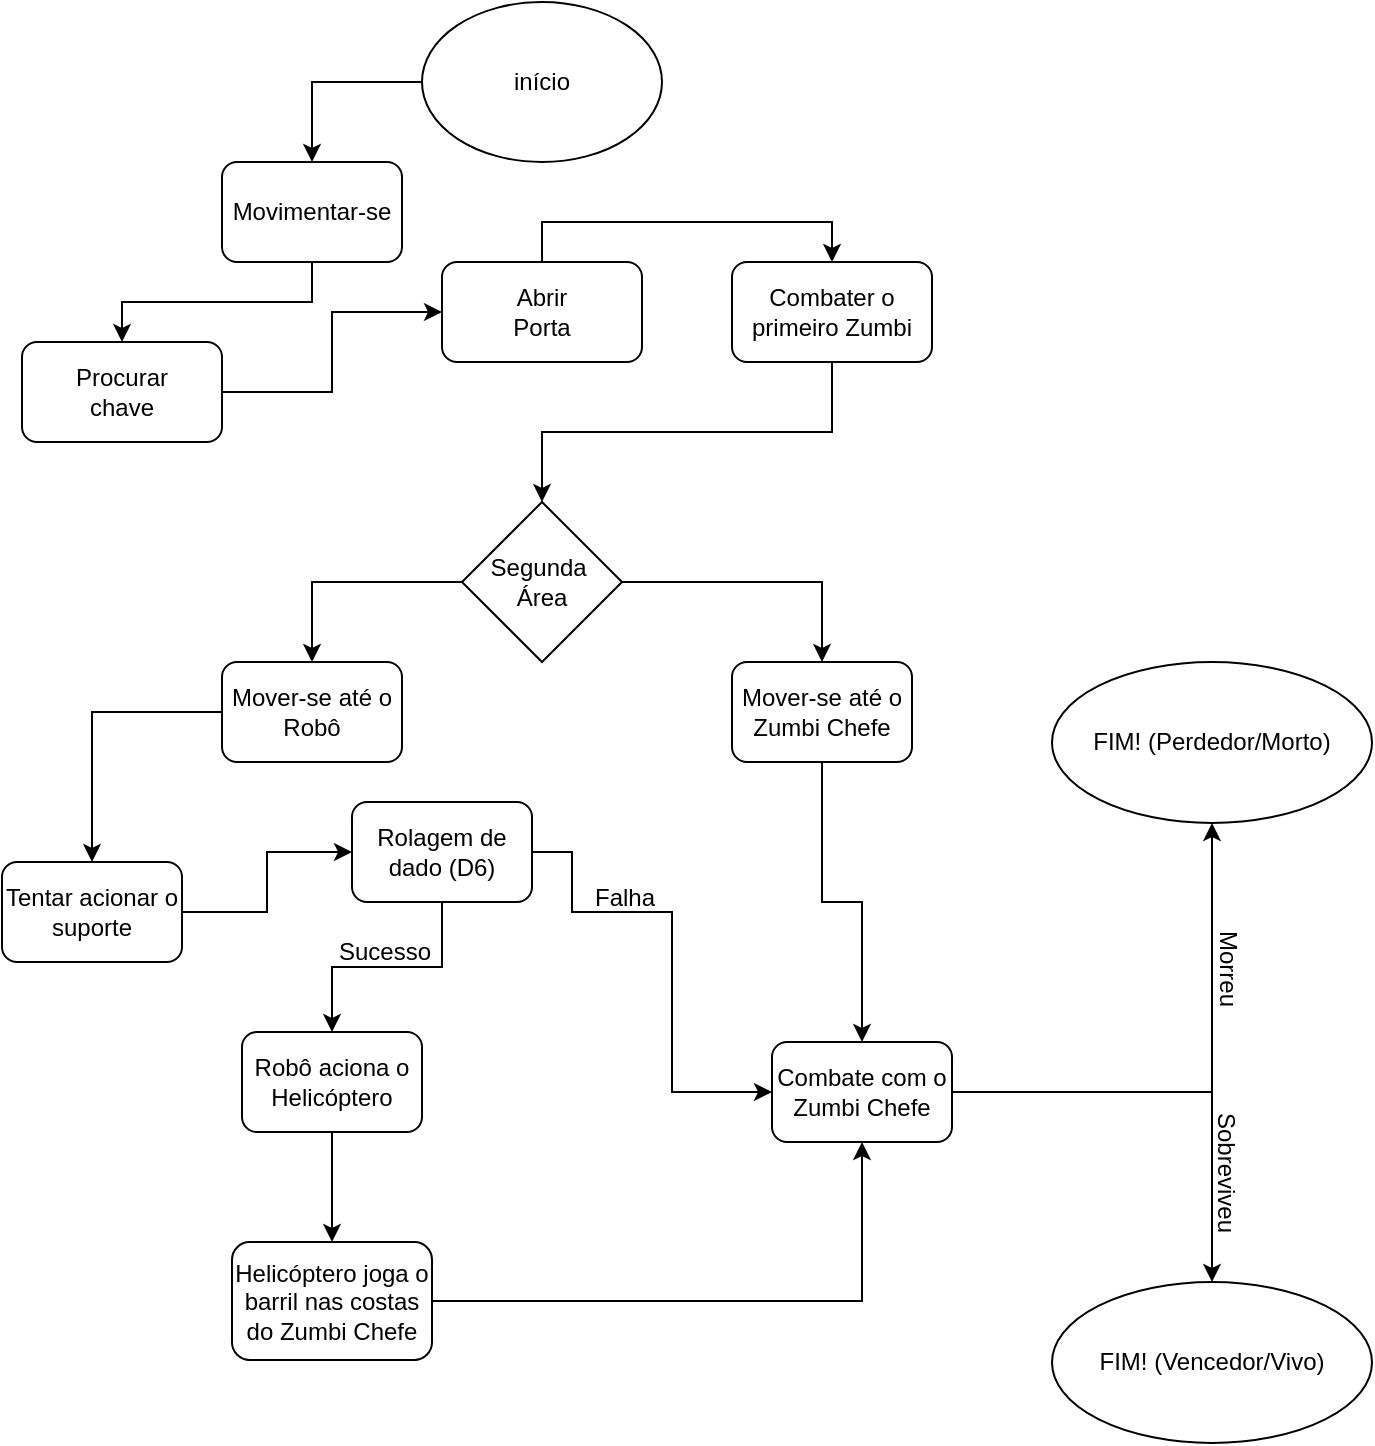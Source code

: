 <mxfile version="24.7.17">
  <diagram name="Página-1" id="z1ePF9_-NsvQ25oyTqJE">
    <mxGraphModel grid="1" page="1" gridSize="10" guides="1" tooltips="1" connect="1" arrows="1" fold="1" pageScale="1" pageWidth="827" pageHeight="1169" math="0" shadow="0">
      <root>
        <mxCell id="0" />
        <mxCell id="1" parent="0" />
        <mxCell id="0nFb9wlbn_VcrFVd8Ukg-3" style="edgeStyle=orthogonalEdgeStyle;rounded=0;orthogonalLoop=1;jettySize=auto;html=1;entryX=0.5;entryY=0;entryDx=0;entryDy=0;" edge="1" parent="1" source="vG6fQvwyBhGuzSm6WQst-2" target="vG6fQvwyBhGuzSm6WQst-4">
          <mxGeometry relative="1" as="geometry" />
        </mxCell>
        <mxCell id="vG6fQvwyBhGuzSm6WQst-2" value="início" style="ellipse;whiteSpace=wrap;html=1;fillColor=#FFFFFF;" vertex="1" parent="1">
          <mxGeometry x="285" y="20" width="120" height="80" as="geometry" />
        </mxCell>
        <mxCell id="0nFb9wlbn_VcrFVd8Ukg-1" style="edgeStyle=orthogonalEdgeStyle;rounded=0;orthogonalLoop=1;jettySize=auto;html=1;entryX=0.5;entryY=0;entryDx=0;entryDy=0;" edge="1" parent="1" source="vG6fQvwyBhGuzSm6WQst-4" target="vG6fQvwyBhGuzSm6WQst-6">
          <mxGeometry relative="1" as="geometry" />
        </mxCell>
        <mxCell id="vG6fQvwyBhGuzSm6WQst-4" value="Movimentar-se" style="rounded=1;whiteSpace=wrap;html=1;" vertex="1" parent="1">
          <mxGeometry x="185" y="100" width="90" height="50" as="geometry" />
        </mxCell>
        <mxCell id="0nFb9wlbn_VcrFVd8Ukg-2" style="edgeStyle=orthogonalEdgeStyle;rounded=0;orthogonalLoop=1;jettySize=auto;html=1;entryX=0;entryY=0.5;entryDx=0;entryDy=0;" edge="1" parent="1" source="vG6fQvwyBhGuzSm6WQst-6" target="vG6fQvwyBhGuzSm6WQst-9">
          <mxGeometry relative="1" as="geometry" />
        </mxCell>
        <mxCell id="vG6fQvwyBhGuzSm6WQst-6" value="Procurar&lt;div&gt;chave&lt;/div&gt;" style="rounded=1;whiteSpace=wrap;html=1;" vertex="1" parent="1">
          <mxGeometry x="85" y="190" width="100" height="50" as="geometry" />
        </mxCell>
        <mxCell id="0nFb9wlbn_VcrFVd8Ukg-4" style="edgeStyle=orthogonalEdgeStyle;rounded=0;orthogonalLoop=1;jettySize=auto;html=1;entryX=0.5;entryY=0;entryDx=0;entryDy=0;exitX=0.5;exitY=0;exitDx=0;exitDy=0;" edge="1" parent="1" source="vG6fQvwyBhGuzSm6WQst-9" target="vG6fQvwyBhGuzSm6WQst-14">
          <mxGeometry relative="1" as="geometry" />
        </mxCell>
        <mxCell id="vG6fQvwyBhGuzSm6WQst-9" value="Abrir&lt;div&gt;Porta&lt;/div&gt;" style="rounded=1;whiteSpace=wrap;html=1;" vertex="1" parent="1">
          <mxGeometry x="295" y="150" width="100" height="50" as="geometry" />
        </mxCell>
        <mxCell id="0nFb9wlbn_VcrFVd8Ukg-5" style="edgeStyle=orthogonalEdgeStyle;rounded=0;orthogonalLoop=1;jettySize=auto;html=1;entryX=0.5;entryY=0;entryDx=0;entryDy=0;exitX=0.5;exitY=1;exitDx=0;exitDy=0;" edge="1" parent="1" source="vG6fQvwyBhGuzSm6WQst-14" target="vG6fQvwyBhGuzSm6WQst-52">
          <mxGeometry relative="1" as="geometry" />
        </mxCell>
        <mxCell id="vG6fQvwyBhGuzSm6WQst-14" value="Combater o primeiro Zumbi" style="rounded=1;whiteSpace=wrap;html=1;" vertex="1" parent="1">
          <mxGeometry x="440" y="150" width="100" height="50" as="geometry" />
        </mxCell>
        <mxCell id="vG6fQvwyBhGuzSm6WQst-27" style="edgeStyle=orthogonalEdgeStyle;rounded=0;orthogonalLoop=1;jettySize=auto;html=1;entryX=0.5;entryY=0;entryDx=0;entryDy=0;exitX=1;exitY=0.5;exitDx=0;exitDy=0;" edge="1" parent="1" source="vG6fQvwyBhGuzSm6WQst-52" target="vG6fQvwyBhGuzSm6WQst-26">
          <mxGeometry relative="1" as="geometry">
            <mxPoint x="460" y="450" as="sourcePoint" />
          </mxGeometry>
        </mxCell>
        <mxCell id="vG6fQvwyBhGuzSm6WQst-30" style="edgeStyle=orthogonalEdgeStyle;rounded=0;orthogonalLoop=1;jettySize=auto;html=1;entryX=0.5;entryY=0;entryDx=0;entryDy=0;" edge="1" parent="1" source="vG6fQvwyBhGuzSm6WQst-26" target="vG6fQvwyBhGuzSm6WQst-29">
          <mxGeometry relative="1" as="geometry" />
        </mxCell>
        <mxCell id="vG6fQvwyBhGuzSm6WQst-26" value="Mover-se até o Zumbi Chefe" style="rounded=1;whiteSpace=wrap;html=1;" vertex="1" parent="1">
          <mxGeometry x="440" y="350" width="90" height="50" as="geometry" />
        </mxCell>
        <mxCell id="vG6fQvwyBhGuzSm6WQst-33" style="edgeStyle=orthogonalEdgeStyle;rounded=0;orthogonalLoop=1;jettySize=auto;html=1;entryX=0.5;entryY=0;entryDx=0;entryDy=0;" edge="1" parent="1" source="vG6fQvwyBhGuzSm6WQst-28" target="vG6fQvwyBhGuzSm6WQst-32">
          <mxGeometry relative="1" as="geometry" />
        </mxCell>
        <mxCell id="vG6fQvwyBhGuzSm6WQst-28" value="Mover-se até o Robô" style="rounded=1;whiteSpace=wrap;html=1;" vertex="1" parent="1">
          <mxGeometry x="185" y="350" width="90" height="50" as="geometry" />
        </mxCell>
        <mxCell id="vG6fQvwyBhGuzSm6WQst-51" style="edgeStyle=orthogonalEdgeStyle;rounded=0;orthogonalLoop=1;jettySize=auto;html=1;entryX=0.5;entryY=0;entryDx=0;entryDy=0;" edge="1" parent="1" source="vG6fQvwyBhGuzSm6WQst-29" target="vG6fQvwyBhGuzSm6WQst-50">
          <mxGeometry relative="1" as="geometry" />
        </mxCell>
        <mxCell id="0nFb9wlbn_VcrFVd8Ukg-12" style="edgeStyle=orthogonalEdgeStyle;rounded=0;orthogonalLoop=1;jettySize=auto;html=1;entryX=0.5;entryY=1;entryDx=0;entryDy=0;" edge="1" parent="1" source="vG6fQvwyBhGuzSm6WQst-29" target="0nFb9wlbn_VcrFVd8Ukg-11">
          <mxGeometry relative="1" as="geometry" />
        </mxCell>
        <mxCell id="vG6fQvwyBhGuzSm6WQst-29" value="Combate com o Zumbi Chefe" style="rounded=1;whiteSpace=wrap;html=1;" vertex="1" parent="1">
          <mxGeometry x="460" y="540" width="90" height="50" as="geometry" />
        </mxCell>
        <mxCell id="vG6fQvwyBhGuzSm6WQst-35" style="edgeStyle=orthogonalEdgeStyle;rounded=0;orthogonalLoop=1;jettySize=auto;html=1;entryX=0;entryY=0.5;entryDx=0;entryDy=0;" edge="1" parent="1" source="vG6fQvwyBhGuzSm6WQst-32" target="vG6fQvwyBhGuzSm6WQst-34">
          <mxGeometry relative="1" as="geometry" />
        </mxCell>
        <mxCell id="vG6fQvwyBhGuzSm6WQst-32" value="Tentar acionar o suporte" style="rounded=1;whiteSpace=wrap;html=1;" vertex="1" parent="1">
          <mxGeometry x="75" y="450" width="90" height="50" as="geometry" />
        </mxCell>
        <mxCell id="0nFb9wlbn_VcrFVd8Ukg-7" style="edgeStyle=orthogonalEdgeStyle;rounded=0;orthogonalLoop=1;jettySize=auto;html=1;entryX=0;entryY=0.5;entryDx=0;entryDy=0;exitX=1;exitY=0.5;exitDx=0;exitDy=0;" edge="1" parent="1" source="vG6fQvwyBhGuzSm6WQst-34" target="vG6fQvwyBhGuzSm6WQst-29">
          <mxGeometry relative="1" as="geometry">
            <Array as="points">
              <mxPoint x="360" y="445" />
              <mxPoint x="360" y="475" />
              <mxPoint x="410" y="475" />
              <mxPoint x="410" y="565" />
            </Array>
          </mxGeometry>
        </mxCell>
        <mxCell id="0nFb9wlbn_VcrFVd8Ukg-9" style="edgeStyle=orthogonalEdgeStyle;rounded=0;orthogonalLoop=1;jettySize=auto;html=1;entryX=0.5;entryY=0;entryDx=0;entryDy=0;" edge="1" parent="1" source="vG6fQvwyBhGuzSm6WQst-34" target="vG6fQvwyBhGuzSm6WQst-36">
          <mxGeometry relative="1" as="geometry" />
        </mxCell>
        <mxCell id="vG6fQvwyBhGuzSm6WQst-34" value="Rolagem de dado (D6)" style="rounded=1;whiteSpace=wrap;html=1;" vertex="1" parent="1">
          <mxGeometry x="250" y="420" width="90" height="50" as="geometry" />
        </mxCell>
        <mxCell id="vG6fQvwyBhGuzSm6WQst-48" style="edgeStyle=orthogonalEdgeStyle;rounded=0;orthogonalLoop=1;jettySize=auto;html=1;entryX=0.5;entryY=0;entryDx=0;entryDy=0;" edge="1" parent="1" source="vG6fQvwyBhGuzSm6WQst-36" target="vG6fQvwyBhGuzSm6WQst-47">
          <mxGeometry relative="1" as="geometry" />
        </mxCell>
        <mxCell id="vG6fQvwyBhGuzSm6WQst-36" value="Robô aciona o Helicóptero" style="rounded=1;whiteSpace=wrap;html=1;" vertex="1" parent="1">
          <mxGeometry x="195" y="535" width="90" height="50" as="geometry" />
        </mxCell>
        <mxCell id="vG6fQvwyBhGuzSm6WQst-43" value="Sucesso" style="text;html=1;align=center;verticalAlign=middle;resizable=0;points=[];autosize=1;strokeColor=none;fillColor=none;" vertex="1" parent="1">
          <mxGeometry x="231" y="480" width="70" height="30" as="geometry" />
        </mxCell>
        <mxCell id="0nFb9wlbn_VcrFVd8Ukg-10" style="edgeStyle=orthogonalEdgeStyle;rounded=0;orthogonalLoop=1;jettySize=auto;html=1;entryX=0.5;entryY=1;entryDx=0;entryDy=0;" edge="1" parent="1" source="vG6fQvwyBhGuzSm6WQst-47" target="vG6fQvwyBhGuzSm6WQst-29">
          <mxGeometry relative="1" as="geometry" />
        </mxCell>
        <mxCell id="vG6fQvwyBhGuzSm6WQst-47" value="Helicóptero joga o barril nas costas do Zumbi Chefe" style="rounded=1;whiteSpace=wrap;html=1;" vertex="1" parent="1">
          <mxGeometry x="190" y="640" width="100" height="59" as="geometry" />
        </mxCell>
        <mxCell id="vG6fQvwyBhGuzSm6WQst-50" value="FIM! (Vencedor/Vivo)" style="ellipse;whiteSpace=wrap;html=1;fillColor=#FFFFFF;" vertex="1" parent="1">
          <mxGeometry x="600" y="660" width="160" height="80.5" as="geometry" />
        </mxCell>
        <mxCell id="t4zEG5yi_peRndDP4G0M-3" style="edgeStyle=orthogonalEdgeStyle;rounded=0;orthogonalLoop=1;jettySize=auto;html=1;entryX=0.5;entryY=0;entryDx=0;entryDy=0;" edge="1" parent="1" source="vG6fQvwyBhGuzSm6WQst-52" target="vG6fQvwyBhGuzSm6WQst-28">
          <mxGeometry relative="1" as="geometry" />
        </mxCell>
        <mxCell id="vG6fQvwyBhGuzSm6WQst-52" value="Segunda&amp;nbsp;&lt;div&gt;Área&lt;/div&gt;" style="rhombus;whiteSpace=wrap;html=1;" vertex="1" parent="1">
          <mxGeometry x="305" y="270" width="80" height="80" as="geometry" />
        </mxCell>
        <mxCell id="vG6fQvwyBhGuzSm6WQst-82" value="Falha" style="text;html=1;align=center;verticalAlign=middle;resizable=0;points=[];autosize=1;strokeColor=none;fillColor=none;" vertex="1" parent="1">
          <mxGeometry x="361" y="453" width="50" height="30" as="geometry" />
        </mxCell>
        <mxCell id="0nFb9wlbn_VcrFVd8Ukg-11" value="FIM! (Perdedor/Morto)" style="ellipse;whiteSpace=wrap;html=1;fillColor=#FFFFFF;" vertex="1" parent="1">
          <mxGeometry x="600" y="350" width="160" height="80.5" as="geometry" />
        </mxCell>
        <mxCell id="0nFb9wlbn_VcrFVd8Ukg-13" value="Sobreviveu" style="text;html=1;align=center;verticalAlign=middle;resizable=0;points=[];autosize=1;strokeColor=none;fillColor=none;rotation=90;" vertex="1" parent="1">
          <mxGeometry x="647" y="590" width="80" height="30" as="geometry" />
        </mxCell>
        <mxCell id="0nFb9wlbn_VcrFVd8Ukg-14" value="Morreu" style="text;html=1;align=center;verticalAlign=middle;resizable=0;points=[];autosize=1;strokeColor=none;fillColor=none;rotation=90;" vertex="1" parent="1">
          <mxGeometry x="658" y="488" width="60" height="30" as="geometry" />
        </mxCell>
      </root>
    </mxGraphModel>
  </diagram>
</mxfile>
